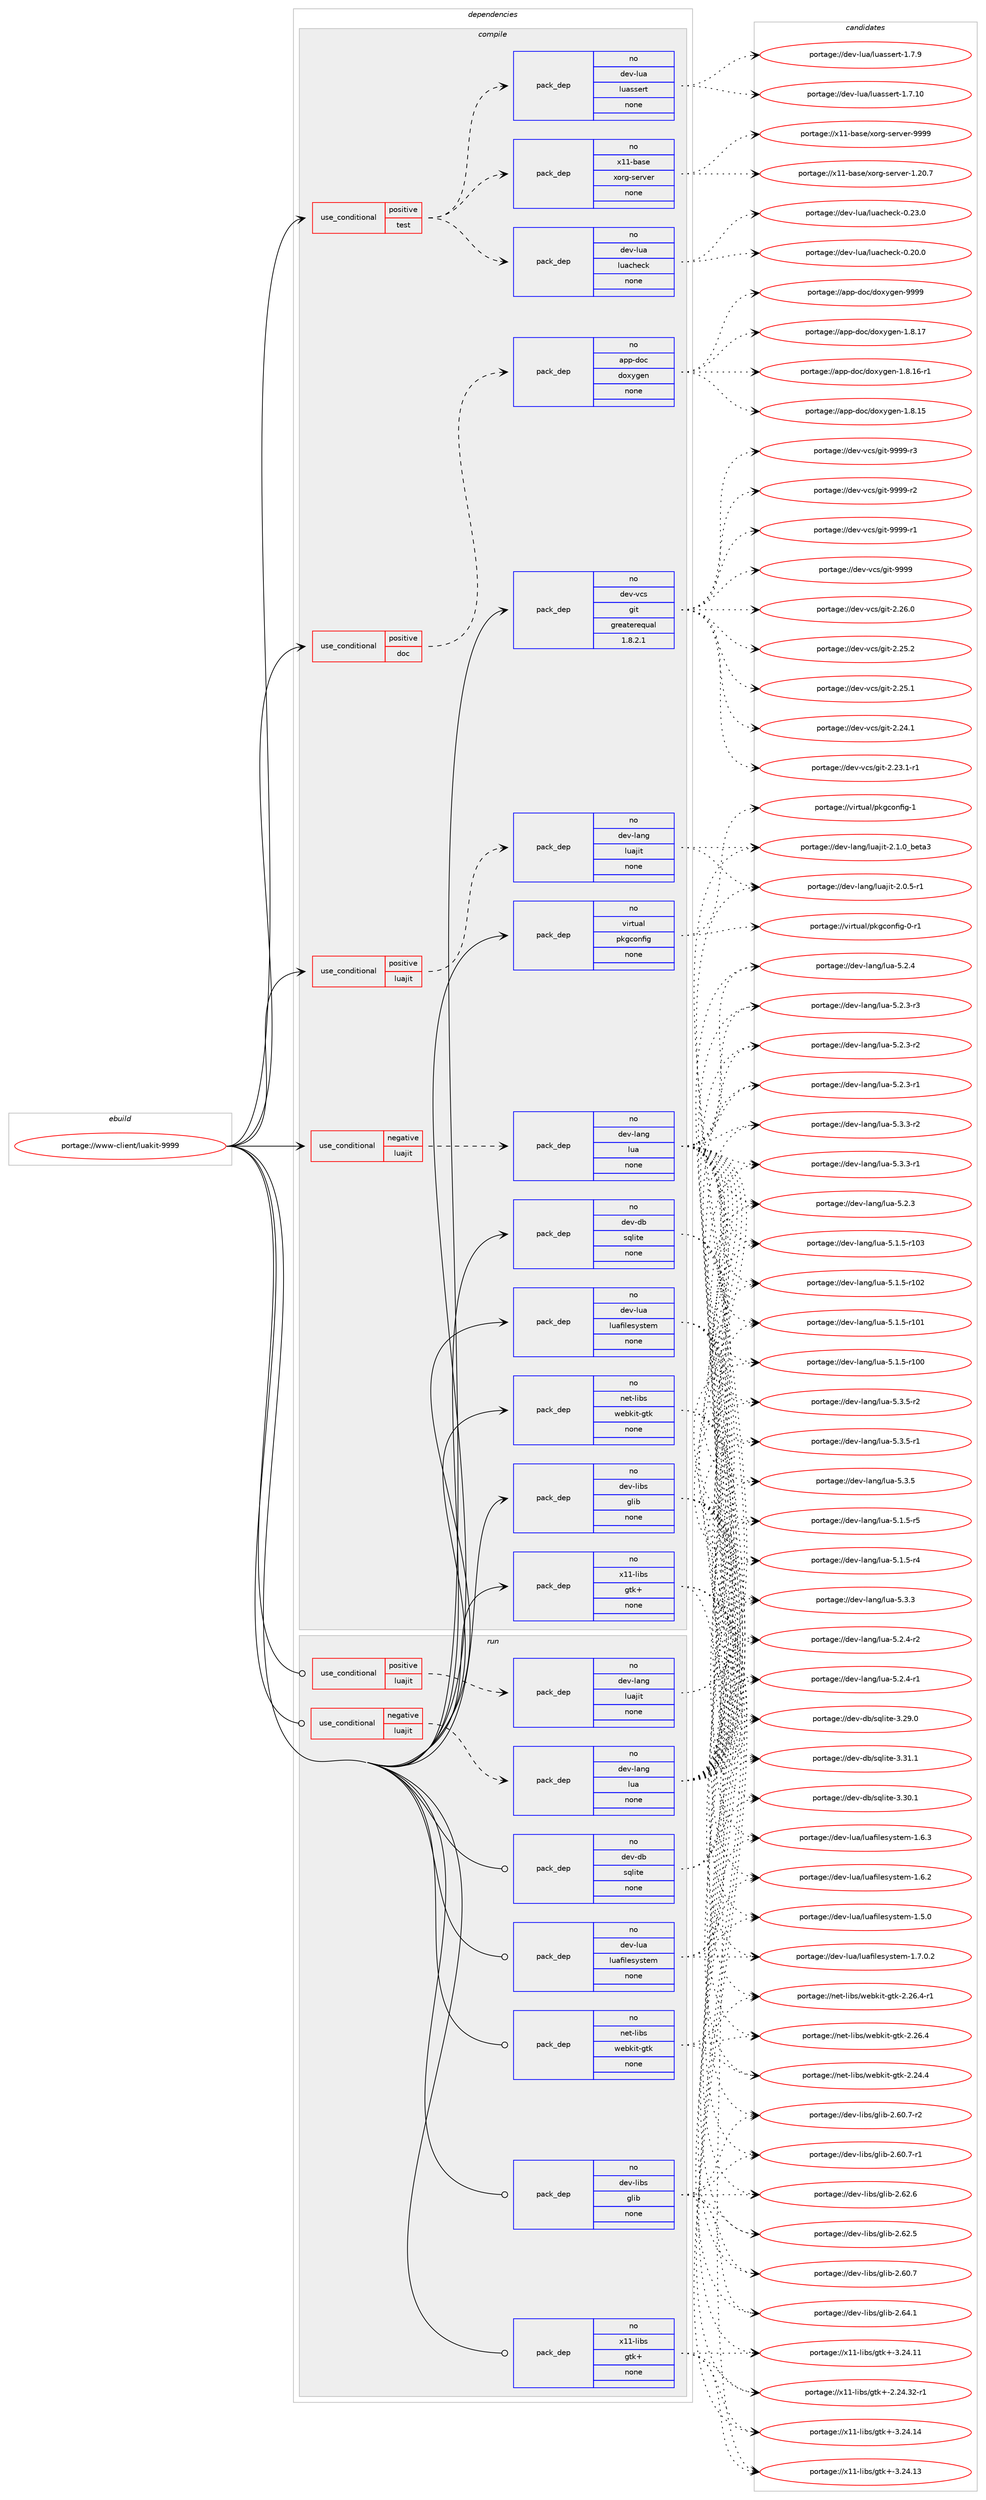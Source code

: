 digraph prolog {

# *************
# Graph options
# *************

newrank=true;
concentrate=true;
compound=true;
graph [rankdir=LR,fontname=Helvetica,fontsize=10,ranksep=1.5];#, ranksep=2.5, nodesep=0.2];
edge  [arrowhead=vee];
node  [fontname=Helvetica,fontsize=10];

# **********
# The ebuild
# **********

subgraph cluster_leftcol {
color=gray;
label=<<i>ebuild</i>>;
id [label="portage://www-client/luakit-9999", color=red, width=4, href="../www-client/luakit-9999.svg"];
}

# ****************
# The dependencies
# ****************

subgraph cluster_midcol {
color=gray;
label=<<i>dependencies</i>>;
subgraph cluster_compile {
fillcolor="#eeeeee";
style=filled;
label=<<i>compile</i>>;
subgraph cond442 {
dependency3866 [label=<<TABLE BORDER="0" CELLBORDER="1" CELLSPACING="0" CELLPADDING="4"><TR><TD ROWSPAN="3" CELLPADDING="10">use_conditional</TD></TR><TR><TD>negative</TD></TR><TR><TD>luajit</TD></TR></TABLE>>, shape=none, color=red];
subgraph pack3406 {
dependency3867 [label=<<TABLE BORDER="0" CELLBORDER="1" CELLSPACING="0" CELLPADDING="4" WIDTH="220"><TR><TD ROWSPAN="6" CELLPADDING="30">pack_dep</TD></TR><TR><TD WIDTH="110">no</TD></TR><TR><TD>dev-lang</TD></TR><TR><TD>lua</TD></TR><TR><TD>none</TD></TR><TR><TD></TD></TR></TABLE>>, shape=none, color=blue];
}
dependency3866:e -> dependency3867:w [weight=20,style="dashed",arrowhead="vee"];
}
id:e -> dependency3866:w [weight=20,style="solid",arrowhead="vee"];
subgraph cond443 {
dependency3868 [label=<<TABLE BORDER="0" CELLBORDER="1" CELLSPACING="0" CELLPADDING="4"><TR><TD ROWSPAN="3" CELLPADDING="10">use_conditional</TD></TR><TR><TD>positive</TD></TR><TR><TD>doc</TD></TR></TABLE>>, shape=none, color=red];
subgraph pack3407 {
dependency3869 [label=<<TABLE BORDER="0" CELLBORDER="1" CELLSPACING="0" CELLPADDING="4" WIDTH="220"><TR><TD ROWSPAN="6" CELLPADDING="30">pack_dep</TD></TR><TR><TD WIDTH="110">no</TD></TR><TR><TD>app-doc</TD></TR><TR><TD>doxygen</TD></TR><TR><TD>none</TD></TR><TR><TD></TD></TR></TABLE>>, shape=none, color=blue];
}
dependency3868:e -> dependency3869:w [weight=20,style="dashed",arrowhead="vee"];
}
id:e -> dependency3868:w [weight=20,style="solid",arrowhead="vee"];
subgraph cond444 {
dependency3870 [label=<<TABLE BORDER="0" CELLBORDER="1" CELLSPACING="0" CELLPADDING="4"><TR><TD ROWSPAN="3" CELLPADDING="10">use_conditional</TD></TR><TR><TD>positive</TD></TR><TR><TD>luajit</TD></TR></TABLE>>, shape=none, color=red];
subgraph pack3408 {
dependency3871 [label=<<TABLE BORDER="0" CELLBORDER="1" CELLSPACING="0" CELLPADDING="4" WIDTH="220"><TR><TD ROWSPAN="6" CELLPADDING="30">pack_dep</TD></TR><TR><TD WIDTH="110">no</TD></TR><TR><TD>dev-lang</TD></TR><TR><TD>luajit</TD></TR><TR><TD>none</TD></TR><TR><TD></TD></TR></TABLE>>, shape=none, color=blue];
}
dependency3870:e -> dependency3871:w [weight=20,style="dashed",arrowhead="vee"];
}
id:e -> dependency3870:w [weight=20,style="solid",arrowhead="vee"];
subgraph cond445 {
dependency3872 [label=<<TABLE BORDER="0" CELLBORDER="1" CELLSPACING="0" CELLPADDING="4"><TR><TD ROWSPAN="3" CELLPADDING="10">use_conditional</TD></TR><TR><TD>positive</TD></TR><TR><TD>test</TD></TR></TABLE>>, shape=none, color=red];
subgraph pack3409 {
dependency3873 [label=<<TABLE BORDER="0" CELLBORDER="1" CELLSPACING="0" CELLPADDING="4" WIDTH="220"><TR><TD ROWSPAN="6" CELLPADDING="30">pack_dep</TD></TR><TR><TD WIDTH="110">no</TD></TR><TR><TD>dev-lua</TD></TR><TR><TD>luassert</TD></TR><TR><TD>none</TD></TR><TR><TD></TD></TR></TABLE>>, shape=none, color=blue];
}
dependency3872:e -> dependency3873:w [weight=20,style="dashed",arrowhead="vee"];
subgraph pack3410 {
dependency3874 [label=<<TABLE BORDER="0" CELLBORDER="1" CELLSPACING="0" CELLPADDING="4" WIDTH="220"><TR><TD ROWSPAN="6" CELLPADDING="30">pack_dep</TD></TR><TR><TD WIDTH="110">no</TD></TR><TR><TD>dev-lua</TD></TR><TR><TD>luacheck</TD></TR><TR><TD>none</TD></TR><TR><TD></TD></TR></TABLE>>, shape=none, color=blue];
}
dependency3872:e -> dependency3874:w [weight=20,style="dashed",arrowhead="vee"];
subgraph pack3411 {
dependency3875 [label=<<TABLE BORDER="0" CELLBORDER="1" CELLSPACING="0" CELLPADDING="4" WIDTH="220"><TR><TD ROWSPAN="6" CELLPADDING="30">pack_dep</TD></TR><TR><TD WIDTH="110">no</TD></TR><TR><TD>x11-base</TD></TR><TR><TD>xorg-server</TD></TR><TR><TD>none</TD></TR><TR><TD></TD></TR></TABLE>>, shape=none, color=blue];
}
dependency3872:e -> dependency3875:w [weight=20,style="dashed",arrowhead="vee"];
}
id:e -> dependency3872:w [weight=20,style="solid",arrowhead="vee"];
subgraph pack3412 {
dependency3876 [label=<<TABLE BORDER="0" CELLBORDER="1" CELLSPACING="0" CELLPADDING="4" WIDTH="220"><TR><TD ROWSPAN="6" CELLPADDING="30">pack_dep</TD></TR><TR><TD WIDTH="110">no</TD></TR><TR><TD>dev-db</TD></TR><TR><TD>sqlite</TD></TR><TR><TD>none</TD></TR><TR><TD></TD></TR></TABLE>>, shape=none, color=blue];
}
id:e -> dependency3876:w [weight=20,style="solid",arrowhead="vee"];
subgraph pack3413 {
dependency3877 [label=<<TABLE BORDER="0" CELLBORDER="1" CELLSPACING="0" CELLPADDING="4" WIDTH="220"><TR><TD ROWSPAN="6" CELLPADDING="30">pack_dep</TD></TR><TR><TD WIDTH="110">no</TD></TR><TR><TD>dev-libs</TD></TR><TR><TD>glib</TD></TR><TR><TD>none</TD></TR><TR><TD></TD></TR></TABLE>>, shape=none, color=blue];
}
id:e -> dependency3877:w [weight=20,style="solid",arrowhead="vee"];
subgraph pack3414 {
dependency3878 [label=<<TABLE BORDER="0" CELLBORDER="1" CELLSPACING="0" CELLPADDING="4" WIDTH="220"><TR><TD ROWSPAN="6" CELLPADDING="30">pack_dep</TD></TR><TR><TD WIDTH="110">no</TD></TR><TR><TD>dev-lua</TD></TR><TR><TD>luafilesystem</TD></TR><TR><TD>none</TD></TR><TR><TD></TD></TR></TABLE>>, shape=none, color=blue];
}
id:e -> dependency3878:w [weight=20,style="solid",arrowhead="vee"];
subgraph pack3415 {
dependency3879 [label=<<TABLE BORDER="0" CELLBORDER="1" CELLSPACING="0" CELLPADDING="4" WIDTH="220"><TR><TD ROWSPAN="6" CELLPADDING="30">pack_dep</TD></TR><TR><TD WIDTH="110">no</TD></TR><TR><TD>dev-vcs</TD></TR><TR><TD>git</TD></TR><TR><TD>greaterequal</TD></TR><TR><TD>1.8.2.1</TD></TR></TABLE>>, shape=none, color=blue];
}
id:e -> dependency3879:w [weight=20,style="solid",arrowhead="vee"];
subgraph pack3416 {
dependency3880 [label=<<TABLE BORDER="0" CELLBORDER="1" CELLSPACING="0" CELLPADDING="4" WIDTH="220"><TR><TD ROWSPAN="6" CELLPADDING="30">pack_dep</TD></TR><TR><TD WIDTH="110">no</TD></TR><TR><TD>net-libs</TD></TR><TR><TD>webkit-gtk</TD></TR><TR><TD>none</TD></TR><TR><TD></TD></TR></TABLE>>, shape=none, color=blue];
}
id:e -> dependency3880:w [weight=20,style="solid",arrowhead="vee"];
subgraph pack3417 {
dependency3881 [label=<<TABLE BORDER="0" CELLBORDER="1" CELLSPACING="0" CELLPADDING="4" WIDTH="220"><TR><TD ROWSPAN="6" CELLPADDING="30">pack_dep</TD></TR><TR><TD WIDTH="110">no</TD></TR><TR><TD>virtual</TD></TR><TR><TD>pkgconfig</TD></TR><TR><TD>none</TD></TR><TR><TD></TD></TR></TABLE>>, shape=none, color=blue];
}
id:e -> dependency3881:w [weight=20,style="solid",arrowhead="vee"];
subgraph pack3418 {
dependency3882 [label=<<TABLE BORDER="0" CELLBORDER="1" CELLSPACING="0" CELLPADDING="4" WIDTH="220"><TR><TD ROWSPAN="6" CELLPADDING="30">pack_dep</TD></TR><TR><TD WIDTH="110">no</TD></TR><TR><TD>x11-libs</TD></TR><TR><TD>gtk+</TD></TR><TR><TD>none</TD></TR><TR><TD></TD></TR></TABLE>>, shape=none, color=blue];
}
id:e -> dependency3882:w [weight=20,style="solid",arrowhead="vee"];
}
subgraph cluster_compileandrun {
fillcolor="#eeeeee";
style=filled;
label=<<i>compile and run</i>>;
}
subgraph cluster_run {
fillcolor="#eeeeee";
style=filled;
label=<<i>run</i>>;
subgraph cond446 {
dependency3883 [label=<<TABLE BORDER="0" CELLBORDER="1" CELLSPACING="0" CELLPADDING="4"><TR><TD ROWSPAN="3" CELLPADDING="10">use_conditional</TD></TR><TR><TD>negative</TD></TR><TR><TD>luajit</TD></TR></TABLE>>, shape=none, color=red];
subgraph pack3419 {
dependency3884 [label=<<TABLE BORDER="0" CELLBORDER="1" CELLSPACING="0" CELLPADDING="4" WIDTH="220"><TR><TD ROWSPAN="6" CELLPADDING="30">pack_dep</TD></TR><TR><TD WIDTH="110">no</TD></TR><TR><TD>dev-lang</TD></TR><TR><TD>lua</TD></TR><TR><TD>none</TD></TR><TR><TD></TD></TR></TABLE>>, shape=none, color=blue];
}
dependency3883:e -> dependency3884:w [weight=20,style="dashed",arrowhead="vee"];
}
id:e -> dependency3883:w [weight=20,style="solid",arrowhead="odot"];
subgraph cond447 {
dependency3885 [label=<<TABLE BORDER="0" CELLBORDER="1" CELLSPACING="0" CELLPADDING="4"><TR><TD ROWSPAN="3" CELLPADDING="10">use_conditional</TD></TR><TR><TD>positive</TD></TR><TR><TD>luajit</TD></TR></TABLE>>, shape=none, color=red];
subgraph pack3420 {
dependency3886 [label=<<TABLE BORDER="0" CELLBORDER="1" CELLSPACING="0" CELLPADDING="4" WIDTH="220"><TR><TD ROWSPAN="6" CELLPADDING="30">pack_dep</TD></TR><TR><TD WIDTH="110">no</TD></TR><TR><TD>dev-lang</TD></TR><TR><TD>luajit</TD></TR><TR><TD>none</TD></TR><TR><TD></TD></TR></TABLE>>, shape=none, color=blue];
}
dependency3885:e -> dependency3886:w [weight=20,style="dashed",arrowhead="vee"];
}
id:e -> dependency3885:w [weight=20,style="solid",arrowhead="odot"];
subgraph pack3421 {
dependency3887 [label=<<TABLE BORDER="0" CELLBORDER="1" CELLSPACING="0" CELLPADDING="4" WIDTH="220"><TR><TD ROWSPAN="6" CELLPADDING="30">pack_dep</TD></TR><TR><TD WIDTH="110">no</TD></TR><TR><TD>dev-db</TD></TR><TR><TD>sqlite</TD></TR><TR><TD>none</TD></TR><TR><TD></TD></TR></TABLE>>, shape=none, color=blue];
}
id:e -> dependency3887:w [weight=20,style="solid",arrowhead="odot"];
subgraph pack3422 {
dependency3888 [label=<<TABLE BORDER="0" CELLBORDER="1" CELLSPACING="0" CELLPADDING="4" WIDTH="220"><TR><TD ROWSPAN="6" CELLPADDING="30">pack_dep</TD></TR><TR><TD WIDTH="110">no</TD></TR><TR><TD>dev-libs</TD></TR><TR><TD>glib</TD></TR><TR><TD>none</TD></TR><TR><TD></TD></TR></TABLE>>, shape=none, color=blue];
}
id:e -> dependency3888:w [weight=20,style="solid",arrowhead="odot"];
subgraph pack3423 {
dependency3889 [label=<<TABLE BORDER="0" CELLBORDER="1" CELLSPACING="0" CELLPADDING="4" WIDTH="220"><TR><TD ROWSPAN="6" CELLPADDING="30">pack_dep</TD></TR><TR><TD WIDTH="110">no</TD></TR><TR><TD>dev-lua</TD></TR><TR><TD>luafilesystem</TD></TR><TR><TD>none</TD></TR><TR><TD></TD></TR></TABLE>>, shape=none, color=blue];
}
id:e -> dependency3889:w [weight=20,style="solid",arrowhead="odot"];
subgraph pack3424 {
dependency3890 [label=<<TABLE BORDER="0" CELLBORDER="1" CELLSPACING="0" CELLPADDING="4" WIDTH="220"><TR><TD ROWSPAN="6" CELLPADDING="30">pack_dep</TD></TR><TR><TD WIDTH="110">no</TD></TR><TR><TD>net-libs</TD></TR><TR><TD>webkit-gtk</TD></TR><TR><TD>none</TD></TR><TR><TD></TD></TR></TABLE>>, shape=none, color=blue];
}
id:e -> dependency3890:w [weight=20,style="solid",arrowhead="odot"];
subgraph pack3425 {
dependency3891 [label=<<TABLE BORDER="0" CELLBORDER="1" CELLSPACING="0" CELLPADDING="4" WIDTH="220"><TR><TD ROWSPAN="6" CELLPADDING="30">pack_dep</TD></TR><TR><TD WIDTH="110">no</TD></TR><TR><TD>x11-libs</TD></TR><TR><TD>gtk+</TD></TR><TR><TD>none</TD></TR><TR><TD></TD></TR></TABLE>>, shape=none, color=blue];
}
id:e -> dependency3891:w [weight=20,style="solid",arrowhead="odot"];
}
}

# **************
# The candidates
# **************

subgraph cluster_choices {
rank=same;
color=gray;
label=<<i>candidates</i>>;

subgraph choice3406 {
color=black;
nodesep=1;
choice100101118451089711010347108117974553465146534511450 [label="portage://dev-lang/lua-5.3.5-r2", color=red, width=4,href="../dev-lang/lua-5.3.5-r2.svg"];
choice100101118451089711010347108117974553465146534511449 [label="portage://dev-lang/lua-5.3.5-r1", color=red, width=4,href="../dev-lang/lua-5.3.5-r1.svg"];
choice10010111845108971101034710811797455346514653 [label="portage://dev-lang/lua-5.3.5", color=red, width=4,href="../dev-lang/lua-5.3.5.svg"];
choice100101118451089711010347108117974553465146514511450 [label="portage://dev-lang/lua-5.3.3-r2", color=red, width=4,href="../dev-lang/lua-5.3.3-r2.svg"];
choice100101118451089711010347108117974553465146514511449 [label="portage://dev-lang/lua-5.3.3-r1", color=red, width=4,href="../dev-lang/lua-5.3.3-r1.svg"];
choice10010111845108971101034710811797455346514651 [label="portage://dev-lang/lua-5.3.3", color=red, width=4,href="../dev-lang/lua-5.3.3.svg"];
choice100101118451089711010347108117974553465046524511450 [label="portage://dev-lang/lua-5.2.4-r2", color=red, width=4,href="../dev-lang/lua-5.2.4-r2.svg"];
choice100101118451089711010347108117974553465046524511449 [label="portage://dev-lang/lua-5.2.4-r1", color=red, width=4,href="../dev-lang/lua-5.2.4-r1.svg"];
choice10010111845108971101034710811797455346504652 [label="portage://dev-lang/lua-5.2.4", color=red, width=4,href="../dev-lang/lua-5.2.4.svg"];
choice100101118451089711010347108117974553465046514511451 [label="portage://dev-lang/lua-5.2.3-r3", color=red, width=4,href="../dev-lang/lua-5.2.3-r3.svg"];
choice100101118451089711010347108117974553465046514511450 [label="portage://dev-lang/lua-5.2.3-r2", color=red, width=4,href="../dev-lang/lua-5.2.3-r2.svg"];
choice100101118451089711010347108117974553465046514511449 [label="portage://dev-lang/lua-5.2.3-r1", color=red, width=4,href="../dev-lang/lua-5.2.3-r1.svg"];
choice10010111845108971101034710811797455346504651 [label="portage://dev-lang/lua-5.2.3", color=red, width=4,href="../dev-lang/lua-5.2.3.svg"];
choice100101118451089711010347108117974553464946534511453 [label="portage://dev-lang/lua-5.1.5-r5", color=red, width=4,href="../dev-lang/lua-5.1.5-r5.svg"];
choice100101118451089711010347108117974553464946534511452 [label="portage://dev-lang/lua-5.1.5-r4", color=red, width=4,href="../dev-lang/lua-5.1.5-r4.svg"];
choice1001011184510897110103471081179745534649465345114494851 [label="portage://dev-lang/lua-5.1.5-r103", color=red, width=4,href="../dev-lang/lua-5.1.5-r103.svg"];
choice1001011184510897110103471081179745534649465345114494850 [label="portage://dev-lang/lua-5.1.5-r102", color=red, width=4,href="../dev-lang/lua-5.1.5-r102.svg"];
choice1001011184510897110103471081179745534649465345114494849 [label="portage://dev-lang/lua-5.1.5-r101", color=red, width=4,href="../dev-lang/lua-5.1.5-r101.svg"];
choice1001011184510897110103471081179745534649465345114494848 [label="portage://dev-lang/lua-5.1.5-r100", color=red, width=4,href="../dev-lang/lua-5.1.5-r100.svg"];
dependency3867:e -> choice100101118451089711010347108117974553465146534511450:w [style=dotted,weight="100"];
dependency3867:e -> choice100101118451089711010347108117974553465146534511449:w [style=dotted,weight="100"];
dependency3867:e -> choice10010111845108971101034710811797455346514653:w [style=dotted,weight="100"];
dependency3867:e -> choice100101118451089711010347108117974553465146514511450:w [style=dotted,weight="100"];
dependency3867:e -> choice100101118451089711010347108117974553465146514511449:w [style=dotted,weight="100"];
dependency3867:e -> choice10010111845108971101034710811797455346514651:w [style=dotted,weight="100"];
dependency3867:e -> choice100101118451089711010347108117974553465046524511450:w [style=dotted,weight="100"];
dependency3867:e -> choice100101118451089711010347108117974553465046524511449:w [style=dotted,weight="100"];
dependency3867:e -> choice10010111845108971101034710811797455346504652:w [style=dotted,weight="100"];
dependency3867:e -> choice100101118451089711010347108117974553465046514511451:w [style=dotted,weight="100"];
dependency3867:e -> choice100101118451089711010347108117974553465046514511450:w [style=dotted,weight="100"];
dependency3867:e -> choice100101118451089711010347108117974553465046514511449:w [style=dotted,weight="100"];
dependency3867:e -> choice10010111845108971101034710811797455346504651:w [style=dotted,weight="100"];
dependency3867:e -> choice100101118451089711010347108117974553464946534511453:w [style=dotted,weight="100"];
dependency3867:e -> choice100101118451089711010347108117974553464946534511452:w [style=dotted,weight="100"];
dependency3867:e -> choice1001011184510897110103471081179745534649465345114494851:w [style=dotted,weight="100"];
dependency3867:e -> choice1001011184510897110103471081179745534649465345114494850:w [style=dotted,weight="100"];
dependency3867:e -> choice1001011184510897110103471081179745534649465345114494849:w [style=dotted,weight="100"];
dependency3867:e -> choice1001011184510897110103471081179745534649465345114494848:w [style=dotted,weight="100"];
}
subgraph choice3407 {
color=black;
nodesep=1;
choice971121124510011199471001111201211031011104557575757 [label="portage://app-doc/doxygen-9999", color=red, width=4,href="../app-doc/doxygen-9999.svg"];
choice9711211245100111994710011112012110310111045494656464955 [label="portage://app-doc/doxygen-1.8.17", color=red, width=4,href="../app-doc/doxygen-1.8.17.svg"];
choice97112112451001119947100111120121103101110454946564649544511449 [label="portage://app-doc/doxygen-1.8.16-r1", color=red, width=4,href="../app-doc/doxygen-1.8.16-r1.svg"];
choice9711211245100111994710011112012110310111045494656464953 [label="portage://app-doc/doxygen-1.8.15", color=red, width=4,href="../app-doc/doxygen-1.8.15.svg"];
dependency3869:e -> choice971121124510011199471001111201211031011104557575757:w [style=dotted,weight="100"];
dependency3869:e -> choice9711211245100111994710011112012110310111045494656464955:w [style=dotted,weight="100"];
dependency3869:e -> choice97112112451001119947100111120121103101110454946564649544511449:w [style=dotted,weight="100"];
dependency3869:e -> choice9711211245100111994710011112012110310111045494656464953:w [style=dotted,weight="100"];
}
subgraph choice3408 {
color=black;
nodesep=1;
choice1001011184510897110103471081179710610511645504649464895981011169751 [label="portage://dev-lang/luajit-2.1.0_beta3", color=red, width=4,href="../dev-lang/luajit-2.1.0_beta3.svg"];
choice100101118451089711010347108117971061051164550464846534511449 [label="portage://dev-lang/luajit-2.0.5-r1", color=red, width=4,href="../dev-lang/luajit-2.0.5-r1.svg"];
dependency3871:e -> choice1001011184510897110103471081179710610511645504649464895981011169751:w [style=dotted,weight="100"];
dependency3871:e -> choice100101118451089711010347108117971061051164550464846534511449:w [style=dotted,weight="100"];
}
subgraph choice3409 {
color=black;
nodesep=1;
choice10010111845108117974710811797115115101114116454946554657 [label="portage://dev-lua/luassert-1.7.9", color=red, width=4,href="../dev-lua/luassert-1.7.9.svg"];
choice1001011184510811797471081179711511510111411645494655464948 [label="portage://dev-lua/luassert-1.7.10", color=red, width=4,href="../dev-lua/luassert-1.7.10.svg"];
dependency3873:e -> choice10010111845108117974710811797115115101114116454946554657:w [style=dotted,weight="100"];
dependency3873:e -> choice1001011184510811797471081179711511510111411645494655464948:w [style=dotted,weight="100"];
}
subgraph choice3410 {
color=black;
nodesep=1;
choice10010111845108117974710811797991041019910745484650514648 [label="portage://dev-lua/luacheck-0.23.0", color=red, width=4,href="../dev-lua/luacheck-0.23.0.svg"];
choice10010111845108117974710811797991041019910745484650484648 [label="portage://dev-lua/luacheck-0.20.0", color=red, width=4,href="../dev-lua/luacheck-0.20.0.svg"];
dependency3874:e -> choice10010111845108117974710811797991041019910745484650514648:w [style=dotted,weight="100"];
dependency3874:e -> choice10010111845108117974710811797991041019910745484650484648:w [style=dotted,weight="100"];
}
subgraph choice3411 {
color=black;
nodesep=1;
choice120494945989711510147120111114103451151011141181011144557575757 [label="portage://x11-base/xorg-server-9999", color=red, width=4,href="../x11-base/xorg-server-9999.svg"];
choice1204949459897115101471201111141034511510111411810111445494650484655 [label="portage://x11-base/xorg-server-1.20.7", color=red, width=4,href="../x11-base/xorg-server-1.20.7.svg"];
dependency3875:e -> choice120494945989711510147120111114103451151011141181011144557575757:w [style=dotted,weight="100"];
dependency3875:e -> choice1204949459897115101471201111141034511510111411810111445494650484655:w [style=dotted,weight="100"];
}
subgraph choice3412 {
color=black;
nodesep=1;
choice10010111845100984711511310810511610145514651494649 [label="portage://dev-db/sqlite-3.31.1", color=red, width=4,href="../dev-db/sqlite-3.31.1.svg"];
choice10010111845100984711511310810511610145514651484649 [label="portage://dev-db/sqlite-3.30.1", color=red, width=4,href="../dev-db/sqlite-3.30.1.svg"];
choice10010111845100984711511310810511610145514650574648 [label="portage://dev-db/sqlite-3.29.0", color=red, width=4,href="../dev-db/sqlite-3.29.0.svg"];
dependency3876:e -> choice10010111845100984711511310810511610145514651494649:w [style=dotted,weight="100"];
dependency3876:e -> choice10010111845100984711511310810511610145514651484649:w [style=dotted,weight="100"];
dependency3876:e -> choice10010111845100984711511310810511610145514650574648:w [style=dotted,weight="100"];
}
subgraph choice3413 {
color=black;
nodesep=1;
choice1001011184510810598115471031081059845504654524649 [label="portage://dev-libs/glib-2.64.1", color=red, width=4,href="../dev-libs/glib-2.64.1.svg"];
choice1001011184510810598115471031081059845504654504654 [label="portage://dev-libs/glib-2.62.6", color=red, width=4,href="../dev-libs/glib-2.62.6.svg"];
choice1001011184510810598115471031081059845504654504653 [label="portage://dev-libs/glib-2.62.5", color=red, width=4,href="../dev-libs/glib-2.62.5.svg"];
choice10010111845108105981154710310810598455046544846554511450 [label="portage://dev-libs/glib-2.60.7-r2", color=red, width=4,href="../dev-libs/glib-2.60.7-r2.svg"];
choice10010111845108105981154710310810598455046544846554511449 [label="portage://dev-libs/glib-2.60.7-r1", color=red, width=4,href="../dev-libs/glib-2.60.7-r1.svg"];
choice1001011184510810598115471031081059845504654484655 [label="portage://dev-libs/glib-2.60.7", color=red, width=4,href="../dev-libs/glib-2.60.7.svg"];
dependency3877:e -> choice1001011184510810598115471031081059845504654524649:w [style=dotted,weight="100"];
dependency3877:e -> choice1001011184510810598115471031081059845504654504654:w [style=dotted,weight="100"];
dependency3877:e -> choice1001011184510810598115471031081059845504654504653:w [style=dotted,weight="100"];
dependency3877:e -> choice10010111845108105981154710310810598455046544846554511450:w [style=dotted,weight="100"];
dependency3877:e -> choice10010111845108105981154710310810598455046544846554511449:w [style=dotted,weight="100"];
dependency3877:e -> choice1001011184510810598115471031081059845504654484655:w [style=dotted,weight="100"];
}
subgraph choice3414 {
color=black;
nodesep=1;
choice100101118451081179747108117971021051081011151211151161011094549465546484650 [label="portage://dev-lua/luafilesystem-1.7.0.2", color=red, width=4,href="../dev-lua/luafilesystem-1.7.0.2.svg"];
choice10010111845108117974710811797102105108101115121115116101109454946544651 [label="portage://dev-lua/luafilesystem-1.6.3", color=red, width=4,href="../dev-lua/luafilesystem-1.6.3.svg"];
choice10010111845108117974710811797102105108101115121115116101109454946544650 [label="portage://dev-lua/luafilesystem-1.6.2", color=red, width=4,href="../dev-lua/luafilesystem-1.6.2.svg"];
choice10010111845108117974710811797102105108101115121115116101109454946534648 [label="portage://dev-lua/luafilesystem-1.5.0", color=red, width=4,href="../dev-lua/luafilesystem-1.5.0.svg"];
dependency3878:e -> choice100101118451081179747108117971021051081011151211151161011094549465546484650:w [style=dotted,weight="100"];
dependency3878:e -> choice10010111845108117974710811797102105108101115121115116101109454946544651:w [style=dotted,weight="100"];
dependency3878:e -> choice10010111845108117974710811797102105108101115121115116101109454946544650:w [style=dotted,weight="100"];
dependency3878:e -> choice10010111845108117974710811797102105108101115121115116101109454946534648:w [style=dotted,weight="100"];
}
subgraph choice3415 {
color=black;
nodesep=1;
choice10010111845118991154710310511645575757574511451 [label="portage://dev-vcs/git-9999-r3", color=red, width=4,href="../dev-vcs/git-9999-r3.svg"];
choice10010111845118991154710310511645575757574511450 [label="portage://dev-vcs/git-9999-r2", color=red, width=4,href="../dev-vcs/git-9999-r2.svg"];
choice10010111845118991154710310511645575757574511449 [label="portage://dev-vcs/git-9999-r1", color=red, width=4,href="../dev-vcs/git-9999-r1.svg"];
choice1001011184511899115471031051164557575757 [label="portage://dev-vcs/git-9999", color=red, width=4,href="../dev-vcs/git-9999.svg"];
choice10010111845118991154710310511645504650544648 [label="portage://dev-vcs/git-2.26.0", color=red, width=4,href="../dev-vcs/git-2.26.0.svg"];
choice10010111845118991154710310511645504650534650 [label="portage://dev-vcs/git-2.25.2", color=red, width=4,href="../dev-vcs/git-2.25.2.svg"];
choice10010111845118991154710310511645504650534649 [label="portage://dev-vcs/git-2.25.1", color=red, width=4,href="../dev-vcs/git-2.25.1.svg"];
choice10010111845118991154710310511645504650524649 [label="portage://dev-vcs/git-2.24.1", color=red, width=4,href="../dev-vcs/git-2.24.1.svg"];
choice100101118451189911547103105116455046505146494511449 [label="portage://dev-vcs/git-2.23.1-r1", color=red, width=4,href="../dev-vcs/git-2.23.1-r1.svg"];
dependency3879:e -> choice10010111845118991154710310511645575757574511451:w [style=dotted,weight="100"];
dependency3879:e -> choice10010111845118991154710310511645575757574511450:w [style=dotted,weight="100"];
dependency3879:e -> choice10010111845118991154710310511645575757574511449:w [style=dotted,weight="100"];
dependency3879:e -> choice1001011184511899115471031051164557575757:w [style=dotted,weight="100"];
dependency3879:e -> choice10010111845118991154710310511645504650544648:w [style=dotted,weight="100"];
dependency3879:e -> choice10010111845118991154710310511645504650534650:w [style=dotted,weight="100"];
dependency3879:e -> choice10010111845118991154710310511645504650534649:w [style=dotted,weight="100"];
dependency3879:e -> choice10010111845118991154710310511645504650524649:w [style=dotted,weight="100"];
dependency3879:e -> choice100101118451189911547103105116455046505146494511449:w [style=dotted,weight="100"];
}
subgraph choice3416 {
color=black;
nodesep=1;
choice1101011164510810598115471191019810710511645103116107455046505446524511449 [label="portage://net-libs/webkit-gtk-2.26.4-r1", color=red, width=4,href="../net-libs/webkit-gtk-2.26.4-r1.svg"];
choice110101116451081059811547119101981071051164510311610745504650544652 [label="portage://net-libs/webkit-gtk-2.26.4", color=red, width=4,href="../net-libs/webkit-gtk-2.26.4.svg"];
choice110101116451081059811547119101981071051164510311610745504650524652 [label="portage://net-libs/webkit-gtk-2.24.4", color=red, width=4,href="../net-libs/webkit-gtk-2.24.4.svg"];
dependency3880:e -> choice1101011164510810598115471191019810710511645103116107455046505446524511449:w [style=dotted,weight="100"];
dependency3880:e -> choice110101116451081059811547119101981071051164510311610745504650544652:w [style=dotted,weight="100"];
dependency3880:e -> choice110101116451081059811547119101981071051164510311610745504650524652:w [style=dotted,weight="100"];
}
subgraph choice3417 {
color=black;
nodesep=1;
choice1181051141161179710847112107103991111101021051034549 [label="portage://virtual/pkgconfig-1", color=red, width=4,href="../virtual/pkgconfig-1.svg"];
choice11810511411611797108471121071039911111010210510345484511449 [label="portage://virtual/pkgconfig-0-r1", color=red, width=4,href="../virtual/pkgconfig-0-r1.svg"];
dependency3881:e -> choice1181051141161179710847112107103991111101021051034549:w [style=dotted,weight="100"];
dependency3881:e -> choice11810511411611797108471121071039911111010210510345484511449:w [style=dotted,weight="100"];
}
subgraph choice3418 {
color=black;
nodesep=1;
choice1204949451081059811547103116107434551465052464952 [label="portage://x11-libs/gtk+-3.24.14", color=red, width=4,href="../x11-libs/gtk+-3.24.14.svg"];
choice1204949451081059811547103116107434551465052464951 [label="portage://x11-libs/gtk+-3.24.13", color=red, width=4,href="../x11-libs/gtk+-3.24.13.svg"];
choice1204949451081059811547103116107434551465052464949 [label="portage://x11-libs/gtk+-3.24.11", color=red, width=4,href="../x11-libs/gtk+-3.24.11.svg"];
choice12049494510810598115471031161074345504650524651504511449 [label="portage://x11-libs/gtk+-2.24.32-r1", color=red, width=4,href="../x11-libs/gtk+-2.24.32-r1.svg"];
dependency3882:e -> choice1204949451081059811547103116107434551465052464952:w [style=dotted,weight="100"];
dependency3882:e -> choice1204949451081059811547103116107434551465052464951:w [style=dotted,weight="100"];
dependency3882:e -> choice1204949451081059811547103116107434551465052464949:w [style=dotted,weight="100"];
dependency3882:e -> choice12049494510810598115471031161074345504650524651504511449:w [style=dotted,weight="100"];
}
subgraph choice3419 {
color=black;
nodesep=1;
choice100101118451089711010347108117974553465146534511450 [label="portage://dev-lang/lua-5.3.5-r2", color=red, width=4,href="../dev-lang/lua-5.3.5-r2.svg"];
choice100101118451089711010347108117974553465146534511449 [label="portage://dev-lang/lua-5.3.5-r1", color=red, width=4,href="../dev-lang/lua-5.3.5-r1.svg"];
choice10010111845108971101034710811797455346514653 [label="portage://dev-lang/lua-5.3.5", color=red, width=4,href="../dev-lang/lua-5.3.5.svg"];
choice100101118451089711010347108117974553465146514511450 [label="portage://dev-lang/lua-5.3.3-r2", color=red, width=4,href="../dev-lang/lua-5.3.3-r2.svg"];
choice100101118451089711010347108117974553465146514511449 [label="portage://dev-lang/lua-5.3.3-r1", color=red, width=4,href="../dev-lang/lua-5.3.3-r1.svg"];
choice10010111845108971101034710811797455346514651 [label="portage://dev-lang/lua-5.3.3", color=red, width=4,href="../dev-lang/lua-5.3.3.svg"];
choice100101118451089711010347108117974553465046524511450 [label="portage://dev-lang/lua-5.2.4-r2", color=red, width=4,href="../dev-lang/lua-5.2.4-r2.svg"];
choice100101118451089711010347108117974553465046524511449 [label="portage://dev-lang/lua-5.2.4-r1", color=red, width=4,href="../dev-lang/lua-5.2.4-r1.svg"];
choice10010111845108971101034710811797455346504652 [label="portage://dev-lang/lua-5.2.4", color=red, width=4,href="../dev-lang/lua-5.2.4.svg"];
choice100101118451089711010347108117974553465046514511451 [label="portage://dev-lang/lua-5.2.3-r3", color=red, width=4,href="../dev-lang/lua-5.2.3-r3.svg"];
choice100101118451089711010347108117974553465046514511450 [label="portage://dev-lang/lua-5.2.3-r2", color=red, width=4,href="../dev-lang/lua-5.2.3-r2.svg"];
choice100101118451089711010347108117974553465046514511449 [label="portage://dev-lang/lua-5.2.3-r1", color=red, width=4,href="../dev-lang/lua-5.2.3-r1.svg"];
choice10010111845108971101034710811797455346504651 [label="portage://dev-lang/lua-5.2.3", color=red, width=4,href="../dev-lang/lua-5.2.3.svg"];
choice100101118451089711010347108117974553464946534511453 [label="portage://dev-lang/lua-5.1.5-r5", color=red, width=4,href="../dev-lang/lua-5.1.5-r5.svg"];
choice100101118451089711010347108117974553464946534511452 [label="portage://dev-lang/lua-5.1.5-r4", color=red, width=4,href="../dev-lang/lua-5.1.5-r4.svg"];
choice1001011184510897110103471081179745534649465345114494851 [label="portage://dev-lang/lua-5.1.5-r103", color=red, width=4,href="../dev-lang/lua-5.1.5-r103.svg"];
choice1001011184510897110103471081179745534649465345114494850 [label="portage://dev-lang/lua-5.1.5-r102", color=red, width=4,href="../dev-lang/lua-5.1.5-r102.svg"];
choice1001011184510897110103471081179745534649465345114494849 [label="portage://dev-lang/lua-5.1.5-r101", color=red, width=4,href="../dev-lang/lua-5.1.5-r101.svg"];
choice1001011184510897110103471081179745534649465345114494848 [label="portage://dev-lang/lua-5.1.5-r100", color=red, width=4,href="../dev-lang/lua-5.1.5-r100.svg"];
dependency3884:e -> choice100101118451089711010347108117974553465146534511450:w [style=dotted,weight="100"];
dependency3884:e -> choice100101118451089711010347108117974553465146534511449:w [style=dotted,weight="100"];
dependency3884:e -> choice10010111845108971101034710811797455346514653:w [style=dotted,weight="100"];
dependency3884:e -> choice100101118451089711010347108117974553465146514511450:w [style=dotted,weight="100"];
dependency3884:e -> choice100101118451089711010347108117974553465146514511449:w [style=dotted,weight="100"];
dependency3884:e -> choice10010111845108971101034710811797455346514651:w [style=dotted,weight="100"];
dependency3884:e -> choice100101118451089711010347108117974553465046524511450:w [style=dotted,weight="100"];
dependency3884:e -> choice100101118451089711010347108117974553465046524511449:w [style=dotted,weight="100"];
dependency3884:e -> choice10010111845108971101034710811797455346504652:w [style=dotted,weight="100"];
dependency3884:e -> choice100101118451089711010347108117974553465046514511451:w [style=dotted,weight="100"];
dependency3884:e -> choice100101118451089711010347108117974553465046514511450:w [style=dotted,weight="100"];
dependency3884:e -> choice100101118451089711010347108117974553465046514511449:w [style=dotted,weight="100"];
dependency3884:e -> choice10010111845108971101034710811797455346504651:w [style=dotted,weight="100"];
dependency3884:e -> choice100101118451089711010347108117974553464946534511453:w [style=dotted,weight="100"];
dependency3884:e -> choice100101118451089711010347108117974553464946534511452:w [style=dotted,weight="100"];
dependency3884:e -> choice1001011184510897110103471081179745534649465345114494851:w [style=dotted,weight="100"];
dependency3884:e -> choice1001011184510897110103471081179745534649465345114494850:w [style=dotted,weight="100"];
dependency3884:e -> choice1001011184510897110103471081179745534649465345114494849:w [style=dotted,weight="100"];
dependency3884:e -> choice1001011184510897110103471081179745534649465345114494848:w [style=dotted,weight="100"];
}
subgraph choice3420 {
color=black;
nodesep=1;
choice1001011184510897110103471081179710610511645504649464895981011169751 [label="portage://dev-lang/luajit-2.1.0_beta3", color=red, width=4,href="../dev-lang/luajit-2.1.0_beta3.svg"];
choice100101118451089711010347108117971061051164550464846534511449 [label="portage://dev-lang/luajit-2.0.5-r1", color=red, width=4,href="../dev-lang/luajit-2.0.5-r1.svg"];
dependency3886:e -> choice1001011184510897110103471081179710610511645504649464895981011169751:w [style=dotted,weight="100"];
dependency3886:e -> choice100101118451089711010347108117971061051164550464846534511449:w [style=dotted,weight="100"];
}
subgraph choice3421 {
color=black;
nodesep=1;
choice10010111845100984711511310810511610145514651494649 [label="portage://dev-db/sqlite-3.31.1", color=red, width=4,href="../dev-db/sqlite-3.31.1.svg"];
choice10010111845100984711511310810511610145514651484649 [label="portage://dev-db/sqlite-3.30.1", color=red, width=4,href="../dev-db/sqlite-3.30.1.svg"];
choice10010111845100984711511310810511610145514650574648 [label="portage://dev-db/sqlite-3.29.0", color=red, width=4,href="../dev-db/sqlite-3.29.0.svg"];
dependency3887:e -> choice10010111845100984711511310810511610145514651494649:w [style=dotted,weight="100"];
dependency3887:e -> choice10010111845100984711511310810511610145514651484649:w [style=dotted,weight="100"];
dependency3887:e -> choice10010111845100984711511310810511610145514650574648:w [style=dotted,weight="100"];
}
subgraph choice3422 {
color=black;
nodesep=1;
choice1001011184510810598115471031081059845504654524649 [label="portage://dev-libs/glib-2.64.1", color=red, width=4,href="../dev-libs/glib-2.64.1.svg"];
choice1001011184510810598115471031081059845504654504654 [label="portage://dev-libs/glib-2.62.6", color=red, width=4,href="../dev-libs/glib-2.62.6.svg"];
choice1001011184510810598115471031081059845504654504653 [label="portage://dev-libs/glib-2.62.5", color=red, width=4,href="../dev-libs/glib-2.62.5.svg"];
choice10010111845108105981154710310810598455046544846554511450 [label="portage://dev-libs/glib-2.60.7-r2", color=red, width=4,href="../dev-libs/glib-2.60.7-r2.svg"];
choice10010111845108105981154710310810598455046544846554511449 [label="portage://dev-libs/glib-2.60.7-r1", color=red, width=4,href="../dev-libs/glib-2.60.7-r1.svg"];
choice1001011184510810598115471031081059845504654484655 [label="portage://dev-libs/glib-2.60.7", color=red, width=4,href="../dev-libs/glib-2.60.7.svg"];
dependency3888:e -> choice1001011184510810598115471031081059845504654524649:w [style=dotted,weight="100"];
dependency3888:e -> choice1001011184510810598115471031081059845504654504654:w [style=dotted,weight="100"];
dependency3888:e -> choice1001011184510810598115471031081059845504654504653:w [style=dotted,weight="100"];
dependency3888:e -> choice10010111845108105981154710310810598455046544846554511450:w [style=dotted,weight="100"];
dependency3888:e -> choice10010111845108105981154710310810598455046544846554511449:w [style=dotted,weight="100"];
dependency3888:e -> choice1001011184510810598115471031081059845504654484655:w [style=dotted,weight="100"];
}
subgraph choice3423 {
color=black;
nodesep=1;
choice100101118451081179747108117971021051081011151211151161011094549465546484650 [label="portage://dev-lua/luafilesystem-1.7.0.2", color=red, width=4,href="../dev-lua/luafilesystem-1.7.0.2.svg"];
choice10010111845108117974710811797102105108101115121115116101109454946544651 [label="portage://dev-lua/luafilesystem-1.6.3", color=red, width=4,href="../dev-lua/luafilesystem-1.6.3.svg"];
choice10010111845108117974710811797102105108101115121115116101109454946544650 [label="portage://dev-lua/luafilesystem-1.6.2", color=red, width=4,href="../dev-lua/luafilesystem-1.6.2.svg"];
choice10010111845108117974710811797102105108101115121115116101109454946534648 [label="portage://dev-lua/luafilesystem-1.5.0", color=red, width=4,href="../dev-lua/luafilesystem-1.5.0.svg"];
dependency3889:e -> choice100101118451081179747108117971021051081011151211151161011094549465546484650:w [style=dotted,weight="100"];
dependency3889:e -> choice10010111845108117974710811797102105108101115121115116101109454946544651:w [style=dotted,weight="100"];
dependency3889:e -> choice10010111845108117974710811797102105108101115121115116101109454946544650:w [style=dotted,weight="100"];
dependency3889:e -> choice10010111845108117974710811797102105108101115121115116101109454946534648:w [style=dotted,weight="100"];
}
subgraph choice3424 {
color=black;
nodesep=1;
choice1101011164510810598115471191019810710511645103116107455046505446524511449 [label="portage://net-libs/webkit-gtk-2.26.4-r1", color=red, width=4,href="../net-libs/webkit-gtk-2.26.4-r1.svg"];
choice110101116451081059811547119101981071051164510311610745504650544652 [label="portage://net-libs/webkit-gtk-2.26.4", color=red, width=4,href="../net-libs/webkit-gtk-2.26.4.svg"];
choice110101116451081059811547119101981071051164510311610745504650524652 [label="portage://net-libs/webkit-gtk-2.24.4", color=red, width=4,href="../net-libs/webkit-gtk-2.24.4.svg"];
dependency3890:e -> choice1101011164510810598115471191019810710511645103116107455046505446524511449:w [style=dotted,weight="100"];
dependency3890:e -> choice110101116451081059811547119101981071051164510311610745504650544652:w [style=dotted,weight="100"];
dependency3890:e -> choice110101116451081059811547119101981071051164510311610745504650524652:w [style=dotted,weight="100"];
}
subgraph choice3425 {
color=black;
nodesep=1;
choice1204949451081059811547103116107434551465052464952 [label="portage://x11-libs/gtk+-3.24.14", color=red, width=4,href="../x11-libs/gtk+-3.24.14.svg"];
choice1204949451081059811547103116107434551465052464951 [label="portage://x11-libs/gtk+-3.24.13", color=red, width=4,href="../x11-libs/gtk+-3.24.13.svg"];
choice1204949451081059811547103116107434551465052464949 [label="portage://x11-libs/gtk+-3.24.11", color=red, width=4,href="../x11-libs/gtk+-3.24.11.svg"];
choice12049494510810598115471031161074345504650524651504511449 [label="portage://x11-libs/gtk+-2.24.32-r1", color=red, width=4,href="../x11-libs/gtk+-2.24.32-r1.svg"];
dependency3891:e -> choice1204949451081059811547103116107434551465052464952:w [style=dotted,weight="100"];
dependency3891:e -> choice1204949451081059811547103116107434551465052464951:w [style=dotted,weight="100"];
dependency3891:e -> choice1204949451081059811547103116107434551465052464949:w [style=dotted,weight="100"];
dependency3891:e -> choice12049494510810598115471031161074345504650524651504511449:w [style=dotted,weight="100"];
}
}

}

